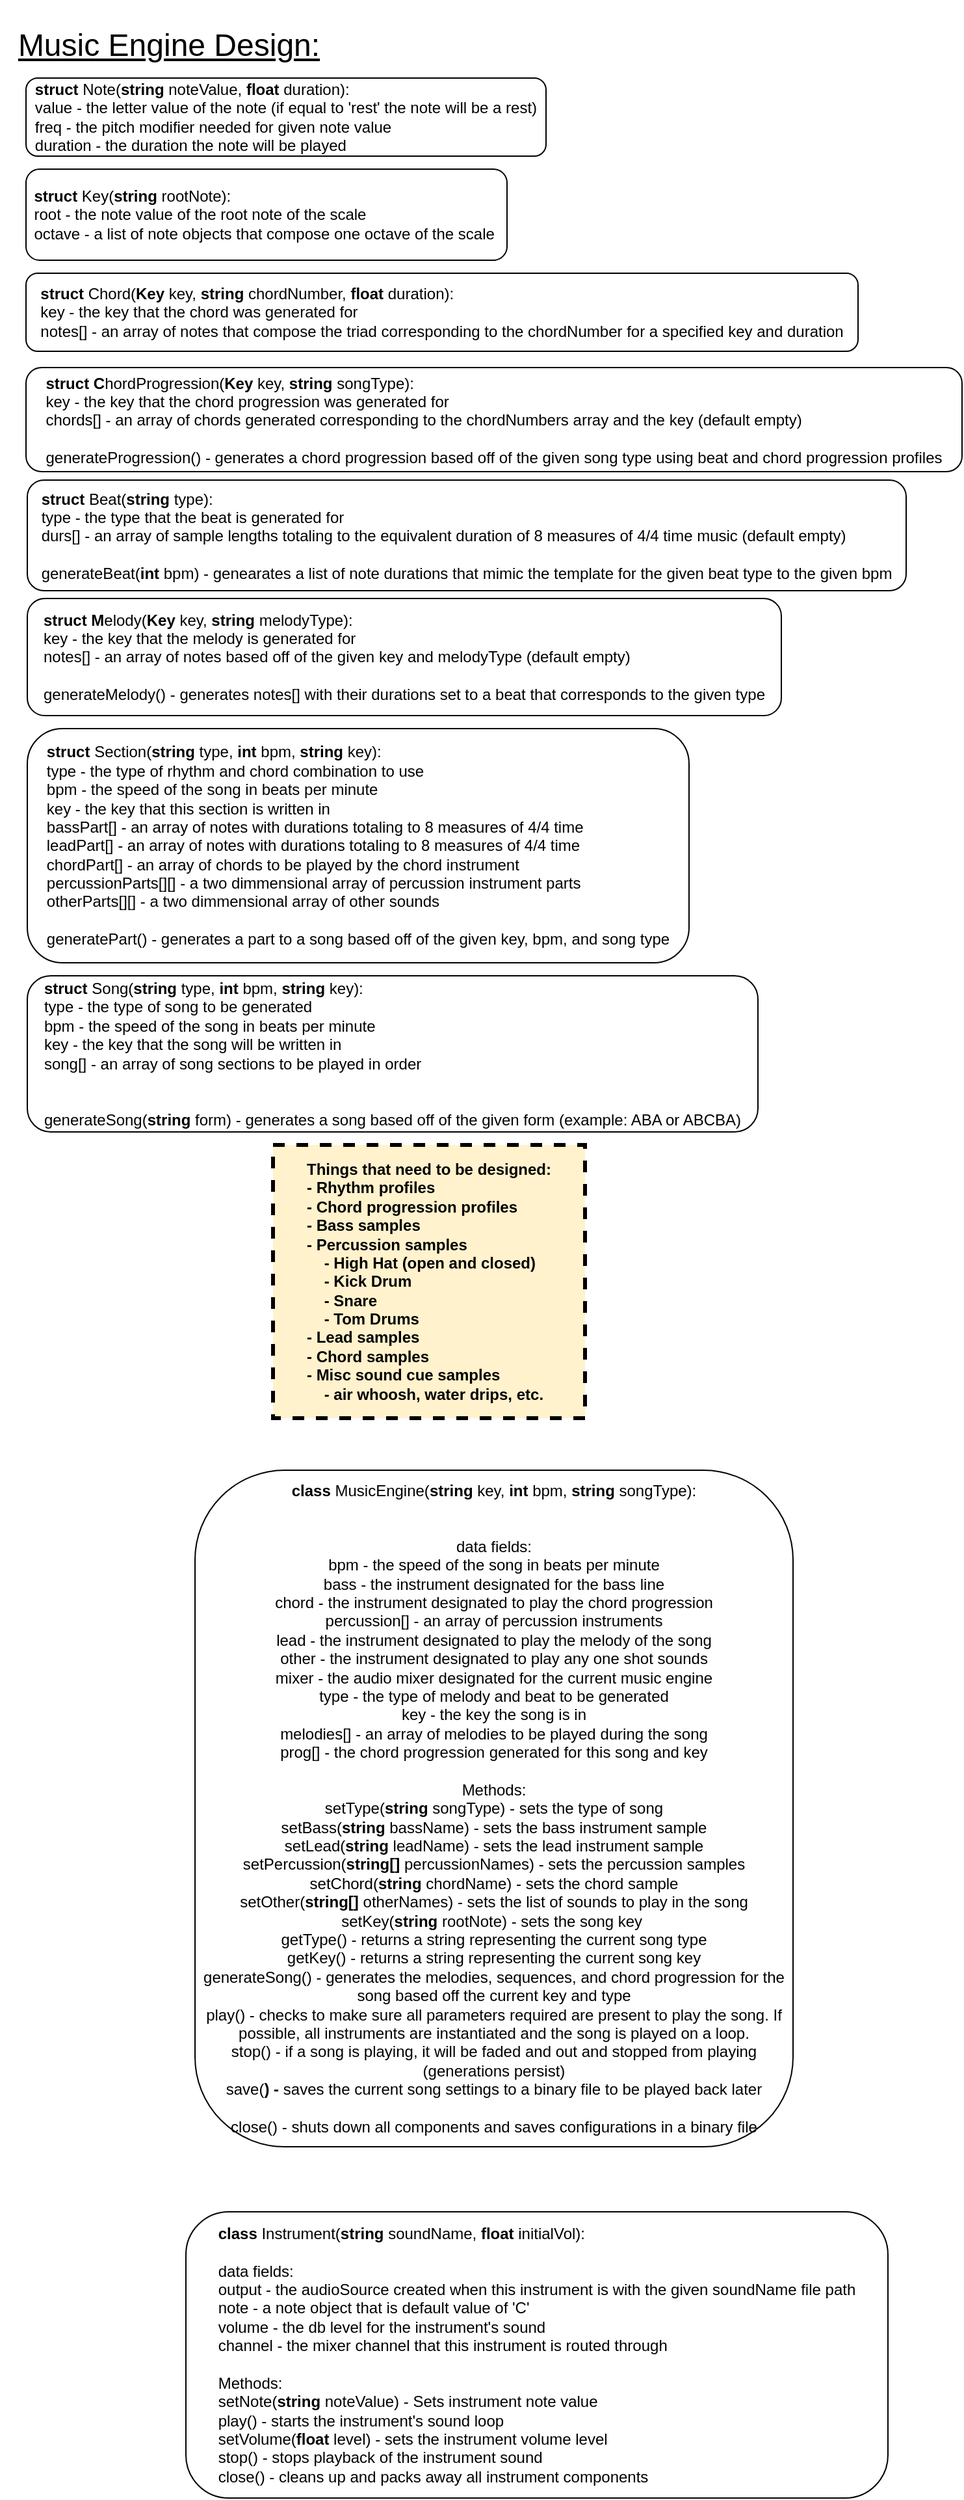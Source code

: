 <mxfile version="10.6.7" type="github"><diagram id="OPNXSDAO6jUCBAhCYMCz" name="Page-1"><mxGraphModel dx="1394" dy="1815" grid="1" gridSize="10" guides="1" tooltips="1" connect="1" arrows="1" fold="1" page="1" pageScale="1" pageWidth="850" pageHeight="1100" math="0" shadow="0"><root><mxCell id="0"/><mxCell id="1" parent="0"/><mxCell id="MRjA1aZxcHOnnrRmyfRB-1" value="&lt;div style=&quot;text-align: left&quot;&gt;&lt;b&gt;struct &lt;/b&gt;Note(&lt;b&gt;string &lt;/b&gt;noteValue, &lt;b&gt;float &lt;/b&gt;duration):&lt;/div&gt;&lt;div style=&quot;text-align: left&quot;&gt;&lt;span&gt;value - the letter value of the note (if equal to 'rest' the note will be a rest)&lt;/span&gt;&lt;/div&gt;&lt;div style=&quot;text-align: left&quot;&gt;&lt;span&gt;freq - the pitch modifier needed for given note value&lt;/span&gt;&lt;/div&gt;&lt;div style=&quot;text-align: left&quot;&gt;duration - the duration the note will be played&lt;/div&gt;" style="rounded=1;whiteSpace=wrap;html=1;" parent="1" vertex="1"><mxGeometry x="70" y="-1040" width="400" height="60" as="geometry"/></mxCell><mxCell id="MRjA1aZxcHOnnrRmyfRB-2" value="&lt;font style=&quot;font-size: 24px&quot;&gt;&lt;u&gt;Music Engine Design:&lt;/u&gt;&lt;/font&gt;" style="text;html=1;strokeColor=none;fillColor=none;align=center;verticalAlign=middle;whiteSpace=wrap;rounded=0;" parent="1" vertex="1"><mxGeometry x="50" y="-1100" width="260" height="70" as="geometry"/></mxCell><mxCell id="MRjA1aZxcHOnnrRmyfRB-3" value="&lt;div style=&quot;text-align: left&quot;&gt;&lt;b&gt;class&lt;/b&gt; Instrument(&lt;b&gt;string &lt;/b&gt;soundName, &lt;b&gt;float&lt;/b&gt;&amp;nbsp;initialVol):&lt;/div&gt;&lt;div style=&quot;text-align: left&quot;&gt;&lt;br&gt;&lt;/div&gt;&lt;div style=&quot;text-align: left&quot;&gt;data fields:&lt;/div&gt;&lt;div style=&quot;text-align: left&quot;&gt;&lt;span&gt;output - the audioSource created when this instrument is with the given soundName file path&lt;/span&gt;&lt;/div&gt;&lt;div style=&quot;text-align: left&quot;&gt;&lt;span&gt;note - a note object that is default value of 'C'&lt;/span&gt;&lt;/div&gt;&lt;div style=&quot;text-align: left&quot;&gt;&lt;span&gt;volume - the db level for the instrument's sound&lt;/span&gt;&lt;/div&gt;&lt;div style=&quot;text-align: left&quot;&gt;&lt;span&gt;channel - the mixer channel that this instrument is routed through&lt;/span&gt;&lt;/div&gt;&lt;div style=&quot;text-align: left&quot;&gt;&lt;br&gt;&lt;/div&gt;&lt;div style=&quot;text-align: left&quot;&gt;&lt;span&gt;Methods:&lt;/span&gt;&lt;/div&gt;&lt;div style=&quot;text-align: left&quot;&gt;setNote(&lt;b&gt;string&lt;/b&gt;&amp;nbsp;noteValue) - Sets instrument note value&lt;/div&gt;&lt;div style=&quot;text-align: left&quot;&gt;play() - starts the instrument's sound loop&lt;/div&gt;&lt;div style=&quot;text-align: left&quot;&gt;setVolume(&lt;b&gt;float&lt;/b&gt;&amp;nbsp;level) - sets the instrument volume level&lt;/div&gt;&lt;div style=&quot;text-align: left&quot;&gt;stop() - stops playback of the instrument sound&lt;/div&gt;&lt;div style=&quot;text-align: left&quot;&gt;close() - cleans up and packs away all instrument components&lt;/div&gt;" style="rounded=1;whiteSpace=wrap;html=1;" parent="1" vertex="1"><mxGeometry x="193" y="600" width="540" height="220" as="geometry"/></mxCell><mxCell id="Tk8Q-afxmoXbv6JfgF5U-2" value="&lt;div style=&quot;text-align: left&quot;&gt;&lt;b&gt;struct &lt;/b&gt;&lt;span&gt;Key(&lt;b&gt;string&lt;/b&gt; rootNote):&lt;/span&gt;&lt;/div&gt;&lt;div style=&quot;text-align: left&quot;&gt;&lt;span&gt;root - the note value of the root note of the scale&lt;/span&gt;&lt;/div&gt;&lt;div style=&quot;text-align: left&quot;&gt;&lt;span&gt;octave - a list of note objects that compose one octave of the scale&amp;nbsp;&lt;/span&gt;&lt;/div&gt;" style="rounded=1;whiteSpace=wrap;html=1;" vertex="1" parent="1"><mxGeometry x="70" y="-970" width="370" height="70" as="geometry"/></mxCell><mxCell id="Tk8Q-afxmoXbv6JfgF5U-3" value="&lt;div style=&quot;text-align: left&quot;&gt;&lt;b&gt;struct&lt;/b&gt; Chord(&lt;b&gt;Key &lt;/b&gt;key, &lt;b&gt;string &lt;/b&gt;chordNumber, &lt;b&gt;float &lt;/b&gt;duration):&lt;/div&gt;&lt;div style=&quot;text-align: left&quot;&gt;key - the key that the chord was generated for&lt;/div&gt;&lt;div style=&quot;text-align: left&quot;&gt;notes[] - an array of notes that compose the triad corresponding to the chordNumber for a specified key and duration&lt;/div&gt;" style="rounded=1;whiteSpace=wrap;html=1;" vertex="1" parent="1"><mxGeometry x="70" y="-890" width="640" height="60" as="geometry"/></mxCell><mxCell id="Tk8Q-afxmoXbv6JfgF5U-4" value="&lt;div style=&quot;text-align: left&quot;&gt;&lt;b&gt;struct C&lt;/b&gt;hordProgression(&lt;b&gt;Key &lt;/b&gt;key, &lt;b&gt;string&lt;/b&gt;&amp;nbsp;songType):&lt;/div&gt;&lt;div style=&quot;text-align: left&quot;&gt;key - the key that the chord progression was generated for&lt;/div&gt;&lt;div style=&quot;text-align: left&quot;&gt;chords[] - an array of chords generated corresponding to the chordNumbers array and the key (default empty)&amp;nbsp;&lt;/div&gt;&lt;div style=&quot;text-align: left&quot;&gt;&lt;br&gt;&lt;/div&gt;&lt;div style=&quot;text-align: left&quot;&gt;generateProgression() - generates a chord progression based off of the given song type using beat and chord progression profiles&lt;/div&gt;" style="rounded=1;whiteSpace=wrap;html=1;" vertex="1" parent="1"><mxGeometry x="70" y="-817.5" width="720" height="80" as="geometry"/></mxCell><mxCell id="Tk8Q-afxmoXbv6JfgF5U-5" value="&lt;div style=&quot;text-align: left&quot;&gt;&lt;b&gt;struct M&lt;/b&gt;elody(&lt;b&gt;Key &lt;/b&gt;key, &lt;b&gt;string&lt;/b&gt;&amp;nbsp;melodyType):&lt;/div&gt;&lt;div style=&quot;text-align: left&quot;&gt;&lt;span&gt;key - the key that the melody is generated for&lt;/span&gt;&lt;/div&gt;&lt;div style=&quot;text-align: left&quot;&gt;notes[] - an array of notes based off of the given key and melodyType (default empty)&lt;/div&gt;&lt;div style=&quot;text-align: left&quot;&gt;&lt;br&gt;&lt;/div&gt;&lt;div style=&quot;text-align: left&quot;&gt;generateMelody() - generates notes[] with their durations set to a beat that corresponds to the given type&lt;/div&gt;" style="rounded=1;whiteSpace=wrap;html=1;" vertex="1" parent="1"><mxGeometry x="71" y="-640" width="580" height="90" as="geometry"/></mxCell><mxCell id="Tk8Q-afxmoXbv6JfgF5U-6" value="&lt;div style=&quot;text-align: center&quot;&gt;&lt;b&gt;class &lt;/b&gt;MusicEngine(&lt;b&gt;string &lt;/b&gt;key, &lt;b&gt;int &lt;/b&gt;bpm, &lt;b&gt;string &lt;/b&gt;songType):&lt;/div&gt;&lt;div style=&quot;text-align: center&quot;&gt;&lt;span&gt;&lt;br&gt;&lt;/span&gt;&lt;/div&gt;&lt;div style=&quot;text-align: center&quot;&gt;&lt;br&gt;&lt;/div&gt;&lt;div style=&quot;text-align: center&quot;&gt;&lt;span&gt;data fields:&lt;/span&gt;&lt;/div&gt;&lt;div style=&quot;text-align: center&quot;&gt;&lt;span&gt;bpm - the speed of the song in beats per minute&lt;/span&gt;&lt;/div&gt;&lt;div style=&quot;text-align: center&quot;&gt;&lt;span&gt;bass - the instrument designated for the bass line&lt;/span&gt;&lt;/div&gt;&lt;div style=&quot;text-align: center&quot;&gt;&lt;span&gt;chord - the instrument designated to play the chord progression&lt;/span&gt;&lt;/div&gt;&lt;div style=&quot;text-align: center&quot;&gt;&lt;span&gt;percussion[] - an array of percussion instruments&lt;/span&gt;&lt;/div&gt;&lt;div style=&quot;text-align: center&quot;&gt;&lt;span&gt;lead - the instrument designated to play the melody of the song&lt;/span&gt;&lt;/div&gt;&lt;div style=&quot;text-align: center&quot;&gt;other - the instrument designated to play any one shot sounds&lt;/div&gt;&lt;div style=&quot;text-align: center&quot;&gt;&lt;span&gt;mixer - the audio mixer designated for the current music engine&lt;/span&gt;&lt;/div&gt;&lt;div style=&quot;text-align: center&quot;&gt;type - the type of melody and beat to be generated&lt;/div&gt;&lt;div style=&quot;text-align: center&quot;&gt;key - the key the song is in&lt;/div&gt;&lt;div style=&quot;text-align: center&quot;&gt;melodies[] - an array of melodies to be played during the song&lt;/div&gt;&lt;div style=&quot;text-align: center&quot;&gt;prog[] - the chord progression generated for this song and key&lt;/div&gt;&lt;div style=&quot;text-align: center&quot;&gt;&lt;br&gt;&lt;/div&gt;&lt;div style=&quot;text-align: center&quot;&gt;Methods:&lt;/div&gt;&lt;div style=&quot;text-align: center&quot;&gt;setType(&lt;b&gt;string &lt;/b&gt;songType) - sets the type of song&lt;/div&gt;&lt;div style=&quot;text-align: center&quot;&gt;setBass(&lt;b&gt;string &lt;/b&gt;bassName) - sets the bass instrument sample&lt;/div&gt;&lt;div style=&quot;text-align: center&quot;&gt;setLead(&lt;b&gt;string &lt;/b&gt;leadName) - sets the lead instrument sample&lt;/div&gt;&lt;div style=&quot;text-align: center&quot;&gt;setPercussion(&lt;b&gt;string[] &lt;/b&gt;percussionNames) - sets the percussion samples&lt;/div&gt;&lt;div style=&quot;text-align: center&quot;&gt;setChord(&lt;b&gt;string &lt;/b&gt;chordName) - sets the chord sample&lt;/div&gt;&lt;div style=&quot;text-align: center&quot;&gt;setOther(&lt;b&gt;string[] &lt;/b&gt;otherNames) - sets the list of sounds to play in the song&lt;/div&gt;&lt;div style=&quot;text-align: center&quot;&gt;setKey(&lt;b&gt;string&lt;/b&gt;&amp;nbsp;rootNote) - sets the song key&amp;nbsp;&lt;/div&gt;&lt;div style=&quot;text-align: center&quot;&gt;getType() - returns a string representing the current song type&lt;/div&gt;&lt;div style=&quot;text-align: center&quot;&gt;getKey() - returns a string representing the current song key&lt;/div&gt;&lt;div style=&quot;text-align: center&quot;&gt;generateSong() - generates the melodies, sequences, and chord progression for the song based off the current key and type&lt;/div&gt;&lt;div style=&quot;text-align: center&quot;&gt;play() - checks to make sure all parameters required are present to play the song. If possible, all instruments are instantiated and the song is played on a loop.&lt;/div&gt;&lt;div style=&quot;text-align: center&quot;&gt;stop() - if a song is playing, it will be faded and out and stopped from playing (generations persist)&lt;/div&gt;&lt;div style=&quot;text-align: center&quot;&gt;save(&lt;b&gt;) - &lt;/b&gt;saves the current song settings to a binary file to be played back later&lt;/div&gt;&lt;div style=&quot;text-align: center&quot;&gt;&lt;br&gt;&lt;/div&gt;&lt;div style=&quot;text-align: center&quot;&gt;close() - shuts down all components and saves configurations in a binary file&lt;/div&gt;" style="rounded=1;whiteSpace=wrap;html=1;" vertex="1" parent="1"><mxGeometry x="200" y="30" width="460" height="520" as="geometry"/></mxCell><mxCell id="Tk8Q-afxmoXbv6JfgF5U-7" value="&lt;div style=&quot;text-align: left&quot;&gt;&lt;b&gt;struct&lt;/b&gt;&amp;nbsp;Beat(&lt;b&gt;string &lt;/b&gt;type):&lt;/div&gt;&lt;div style=&quot;text-align: left&quot;&gt;&lt;span&gt;type - the type that the beat is generated for&lt;/span&gt;&lt;/div&gt;&lt;div style=&quot;text-align: left&quot;&gt;durs[] - an array of sample lengths totaling to the equivalent duration of 8 measures of 4/4 time music (default empty)&lt;/div&gt;&lt;div style=&quot;text-align: left&quot;&gt;&lt;br&gt;&lt;/div&gt;&lt;div style=&quot;text-align: left&quot;&gt;&lt;span&gt;generateBeat(&lt;/span&gt;&lt;b&gt;int &lt;/b&gt;&lt;span&gt;bpm) - genearates a list of note durations that mimic the template for the given beat type to the given bpm&lt;/span&gt;&lt;/div&gt;" style="rounded=1;whiteSpace=wrap;html=1;" vertex="1" parent="1"><mxGeometry x="71" y="-731" width="676" height="85" as="geometry"/></mxCell><mxCell id="Tk8Q-afxmoXbv6JfgF5U-10" value="&lt;div style=&quot;text-align: left&quot;&gt;&lt;b&gt;struct &lt;/b&gt;&lt;span&gt;Song(&lt;/span&gt;&lt;b&gt;string &lt;/b&gt;&lt;span&gt;type, &lt;/span&gt;&lt;b&gt;int &lt;/b&gt;&lt;span&gt;bpm, &lt;/span&gt;&lt;b&gt;string &lt;/b&gt;&lt;span&gt;key):&lt;/span&gt;&lt;/div&gt;&lt;div style=&quot;text-align: left&quot;&gt;&lt;span&gt;type - the type of song to be generated&lt;/span&gt;&lt;/div&gt;&lt;div style=&quot;text-align: left&quot;&gt;&lt;span&gt;bpm - the speed of the song in beats per minute&lt;/span&gt;&lt;/div&gt;&lt;div style=&quot;text-align: left&quot;&gt;&lt;span&gt;key - the key that the song will be written in&lt;/span&gt;&lt;/div&gt;&lt;div style=&quot;text-align: left&quot;&gt;song[] - an array of song sections to be played in order&lt;/div&gt;&lt;div style=&quot;text-align: left&quot;&gt;&lt;br&gt;&lt;/div&gt;&lt;div style=&quot;text-align: left&quot;&gt;&lt;br&gt;&lt;/div&gt;&lt;div style=&quot;text-align: left&quot;&gt;&lt;span&gt;generateSong(&lt;/span&gt;&lt;b&gt;string&lt;/b&gt;&lt;span&gt;&amp;nbsp;form) - generates a song based off of the given form (example: ABA or ABCBA)&lt;/span&gt;&lt;/div&gt;" style="rounded=1;whiteSpace=wrap;html=1;" vertex="1" parent="1"><mxGeometry x="71" y="-350" width="562" height="120" as="geometry"/></mxCell><mxCell id="Tk8Q-afxmoXbv6JfgF5U-11" value="&lt;div style=&quot;text-align: left&quot;&gt;&lt;b&gt;struct&amp;nbsp;&lt;/b&gt;&lt;span&gt;Section(&lt;/span&gt;&lt;b&gt;string &lt;/b&gt;&lt;span&gt;type, &lt;/span&gt;&lt;b&gt;int &lt;/b&gt;&lt;span&gt;bpm, &lt;/span&gt;&lt;b&gt;string &lt;/b&gt;&lt;span&gt;key):&lt;/span&gt;&lt;/div&gt;&lt;div style=&quot;text-align: left&quot;&gt;&lt;span&gt;type - the type of rhythm and chord combination to use&lt;/span&gt;&lt;/div&gt;&lt;div style=&quot;text-align: left&quot;&gt;&lt;span&gt;bpm - the speed of the song in beats per minute&lt;/span&gt;&lt;/div&gt;&lt;div style=&quot;text-align: left&quot;&gt;&lt;span&gt;key - the key that this section is written in&lt;/span&gt;&lt;/div&gt;&lt;div style=&quot;text-align: left&quot;&gt;&lt;span&gt;bassPart[] - an array of notes with durations totaling to 8 measures of 4/4 time&lt;/span&gt;&lt;/div&gt;&lt;div style=&quot;text-align: left&quot;&gt;&lt;span&gt;leadPart[] - an array of notes with durations totaling to 8 measures of 4/4 time&lt;/span&gt;&lt;/div&gt;&lt;div style=&quot;text-align: left&quot;&gt;&lt;span&gt;chordPart[] - an array of chords to be played by the chord instrument&lt;/span&gt;&lt;/div&gt;&lt;div style=&quot;text-align: left&quot;&gt;&lt;span&gt;percussionParts[][] - a two dimmensional array of percussion instrument parts&lt;/span&gt;&lt;/div&gt;&lt;div style=&quot;text-align: left&quot;&gt;&lt;span&gt;otherParts[][] - a two dimmensional array of other sounds&lt;/span&gt;&lt;/div&gt;&lt;div style=&quot;text-align: left&quot;&gt;&lt;span&gt;&lt;br&gt;&lt;/span&gt;&lt;/div&gt;&lt;div style=&quot;text-align: left&quot;&gt;&lt;span&gt;generatePart() - generates a part to a song based off of the given key, bpm, and song type&lt;/span&gt;&lt;/div&gt;" style="rounded=1;whiteSpace=wrap;html=1;" vertex="1" parent="1"><mxGeometry x="71" y="-540" width="509" height="180" as="geometry"/></mxCell><mxCell id="Tk8Q-afxmoXbv6JfgF5U-12" value="&lt;div style=&quot;text-align: left&quot;&gt;&lt;b&gt;&lt;font style=&quot;font-size: 12px&quot;&gt;Things that need to be designed:&lt;/font&gt;&lt;/b&gt;&lt;/div&gt;&lt;div style=&quot;text-align: left&quot;&gt;&lt;b&gt;&lt;font style=&quot;font-size: 12px&quot;&gt;- Rhythm profiles&lt;/font&gt;&lt;/b&gt;&lt;/div&gt;&lt;b&gt;&lt;font style=&quot;font-size: 12px&quot;&gt;&lt;div style=&quot;text-align: left&quot;&gt;&lt;b&gt;- Chord progression profiles&lt;/b&gt;&lt;/div&gt;&lt;div style=&quot;text-align: left&quot;&gt;&lt;b&gt;- Bass samples&lt;/b&gt;&lt;/div&gt;&lt;div style=&quot;text-align: left&quot;&gt;&lt;b&gt;- Percussion samples&lt;/b&gt;&lt;/div&gt;&lt;div style=&quot;text-align: left&quot;&gt;&lt;b&gt;&amp;nbsp; &amp;nbsp; - High Hat (open and closed)&lt;/b&gt;&lt;/div&gt;&lt;div style=&quot;text-align: left&quot;&gt;&lt;b&gt;&amp;nbsp; &amp;nbsp; - Kick Drum&lt;/b&gt;&lt;/div&gt;&lt;div style=&quot;text-align: left&quot;&gt;&lt;b&gt;&amp;nbsp; &amp;nbsp; - Snare&amp;nbsp;&lt;/b&gt;&lt;/div&gt;&lt;div style=&quot;text-align: left&quot;&gt;&lt;b&gt;&amp;nbsp; &amp;nbsp; - Tom Drums&lt;/b&gt;&lt;/div&gt;&lt;div style=&quot;text-align: left&quot;&gt;&lt;b&gt;- Lead samples&lt;/b&gt;&lt;/div&gt;&lt;div style=&quot;text-align: left&quot;&gt;&lt;b&gt;- Chord samples&lt;/b&gt;&lt;/div&gt;&lt;div style=&quot;text-align: left&quot;&gt;&lt;b&gt;- Misc sound cue samples&lt;/b&gt;&lt;/div&gt;&lt;div style=&quot;text-align: left&quot;&gt;&lt;b&gt;&amp;nbsp; &amp;nbsp; - air whoosh, water drips, etc.&lt;/b&gt;&lt;/div&gt;&lt;/font&gt;&lt;/b&gt;" style="rounded=0;whiteSpace=wrap;html=1;fillColor=#fff2cc;strokeColor=#000000;dashed=1;strokeWidth=3;" vertex="1" parent="1"><mxGeometry x="260" y="-220" width="240" height="210" as="geometry"/></mxCell></root></mxGraphModel></diagram></mxfile>